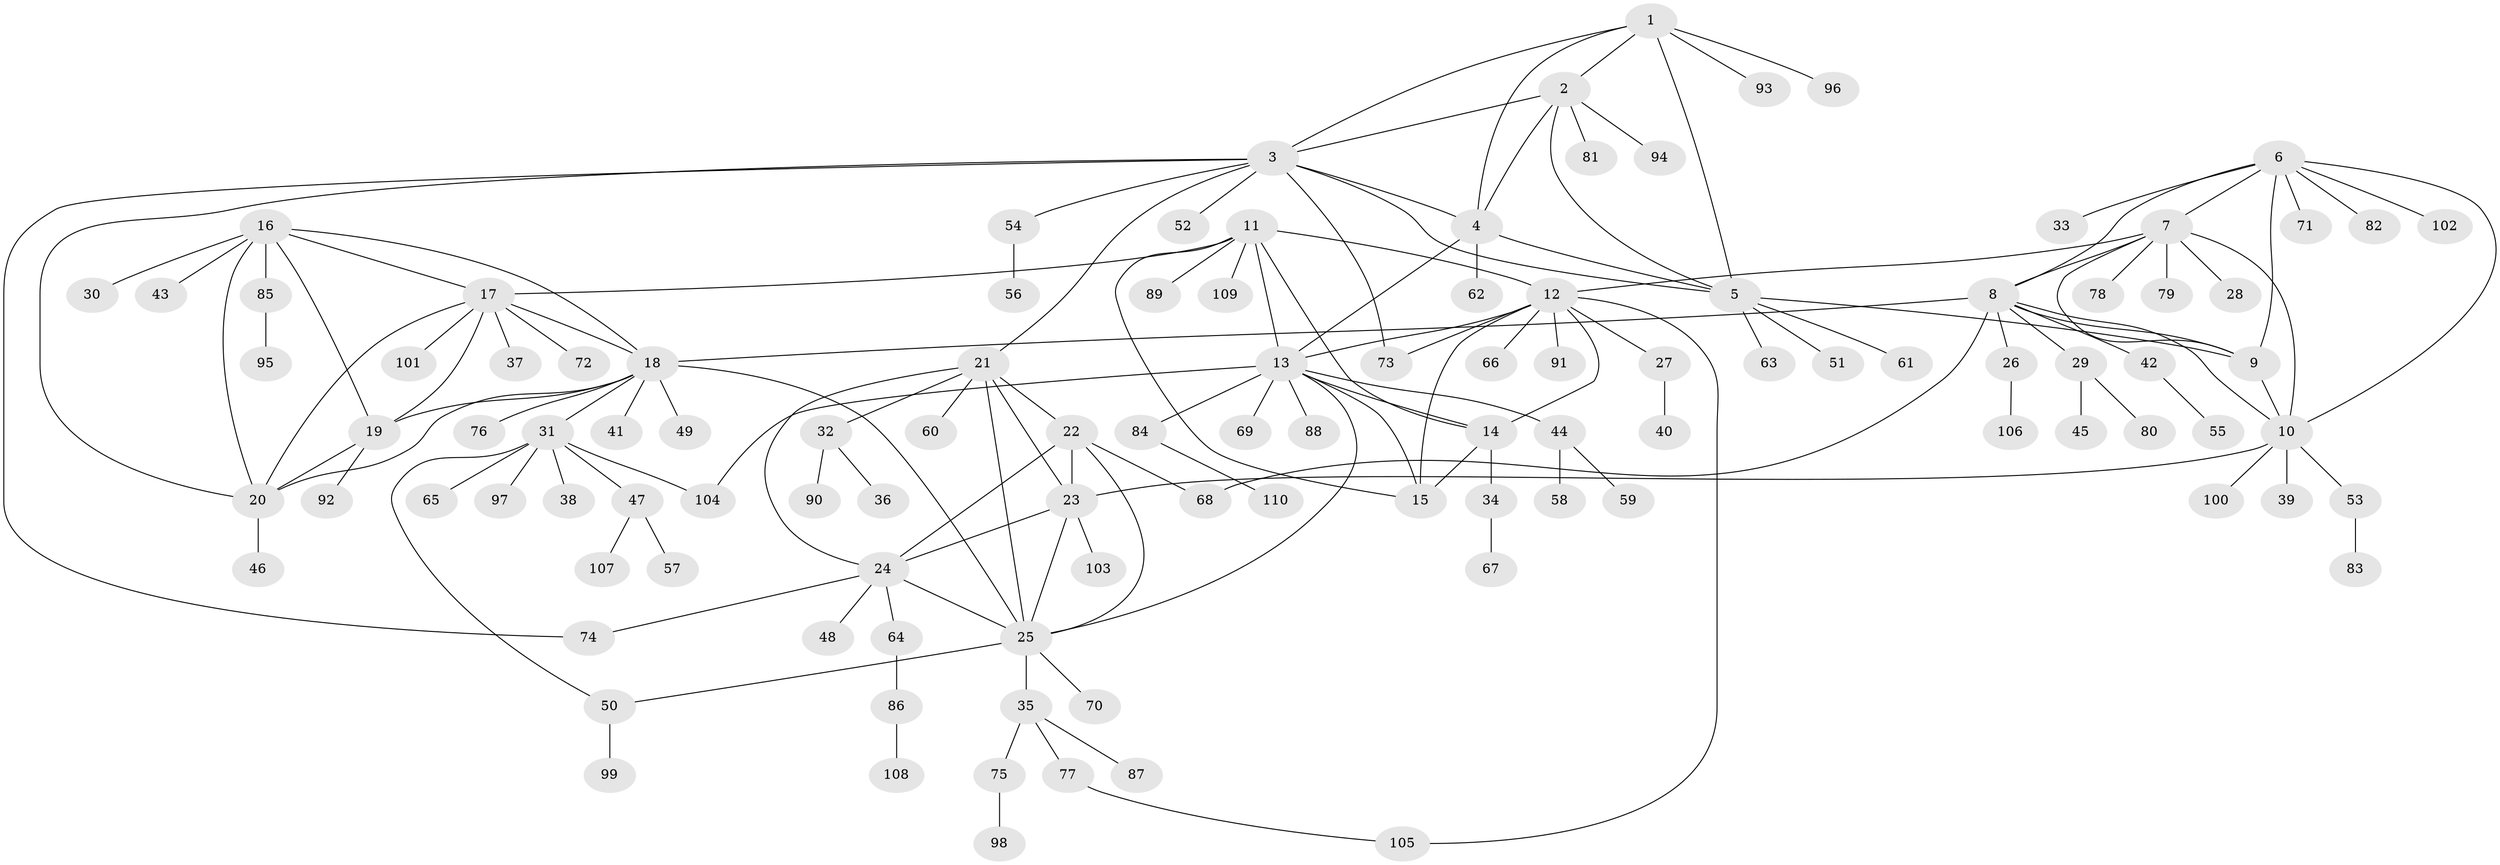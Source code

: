 // Generated by graph-tools (version 1.1) at 2025/50/03/09/25 03:50:39]
// undirected, 110 vertices, 151 edges
graph export_dot {
graph [start="1"]
  node [color=gray90,style=filled];
  1;
  2;
  3;
  4;
  5;
  6;
  7;
  8;
  9;
  10;
  11;
  12;
  13;
  14;
  15;
  16;
  17;
  18;
  19;
  20;
  21;
  22;
  23;
  24;
  25;
  26;
  27;
  28;
  29;
  30;
  31;
  32;
  33;
  34;
  35;
  36;
  37;
  38;
  39;
  40;
  41;
  42;
  43;
  44;
  45;
  46;
  47;
  48;
  49;
  50;
  51;
  52;
  53;
  54;
  55;
  56;
  57;
  58;
  59;
  60;
  61;
  62;
  63;
  64;
  65;
  66;
  67;
  68;
  69;
  70;
  71;
  72;
  73;
  74;
  75;
  76;
  77;
  78;
  79;
  80;
  81;
  82;
  83;
  84;
  85;
  86;
  87;
  88;
  89;
  90;
  91;
  92;
  93;
  94;
  95;
  96;
  97;
  98;
  99;
  100;
  101;
  102;
  103;
  104;
  105;
  106;
  107;
  108;
  109;
  110;
  1 -- 2;
  1 -- 3;
  1 -- 4;
  1 -- 5;
  1 -- 93;
  1 -- 96;
  2 -- 3;
  2 -- 4;
  2 -- 5;
  2 -- 81;
  2 -- 94;
  3 -- 4;
  3 -- 5;
  3 -- 20;
  3 -- 21;
  3 -- 52;
  3 -- 54;
  3 -- 73;
  3 -- 74;
  4 -- 5;
  4 -- 13;
  4 -- 62;
  5 -- 9;
  5 -- 51;
  5 -- 61;
  5 -- 63;
  6 -- 7;
  6 -- 8;
  6 -- 9;
  6 -- 10;
  6 -- 33;
  6 -- 71;
  6 -- 82;
  6 -- 102;
  7 -- 8;
  7 -- 9;
  7 -- 10;
  7 -- 12;
  7 -- 28;
  7 -- 78;
  7 -- 79;
  8 -- 9;
  8 -- 10;
  8 -- 18;
  8 -- 26;
  8 -- 29;
  8 -- 42;
  8 -- 68;
  9 -- 10;
  10 -- 23;
  10 -- 39;
  10 -- 53;
  10 -- 100;
  11 -- 12;
  11 -- 13;
  11 -- 14;
  11 -- 15;
  11 -- 17;
  11 -- 89;
  11 -- 109;
  12 -- 13;
  12 -- 14;
  12 -- 15;
  12 -- 27;
  12 -- 66;
  12 -- 73;
  12 -- 91;
  12 -- 105;
  13 -- 14;
  13 -- 15;
  13 -- 25;
  13 -- 44;
  13 -- 69;
  13 -- 84;
  13 -- 88;
  13 -- 104;
  14 -- 15;
  14 -- 34;
  16 -- 17;
  16 -- 18;
  16 -- 19;
  16 -- 20;
  16 -- 30;
  16 -- 43;
  16 -- 85;
  17 -- 18;
  17 -- 19;
  17 -- 20;
  17 -- 37;
  17 -- 72;
  17 -- 101;
  18 -- 19;
  18 -- 20;
  18 -- 25;
  18 -- 31;
  18 -- 41;
  18 -- 49;
  18 -- 76;
  19 -- 20;
  19 -- 92;
  20 -- 46;
  21 -- 22;
  21 -- 23;
  21 -- 24;
  21 -- 25;
  21 -- 32;
  21 -- 60;
  22 -- 23;
  22 -- 24;
  22 -- 25;
  22 -- 68;
  23 -- 24;
  23 -- 25;
  23 -- 103;
  24 -- 25;
  24 -- 48;
  24 -- 64;
  24 -- 74;
  25 -- 35;
  25 -- 50;
  25 -- 70;
  26 -- 106;
  27 -- 40;
  29 -- 45;
  29 -- 80;
  31 -- 38;
  31 -- 47;
  31 -- 50;
  31 -- 65;
  31 -- 97;
  31 -- 104;
  32 -- 36;
  32 -- 90;
  34 -- 67;
  35 -- 75;
  35 -- 77;
  35 -- 87;
  42 -- 55;
  44 -- 58;
  44 -- 59;
  47 -- 57;
  47 -- 107;
  50 -- 99;
  53 -- 83;
  54 -- 56;
  64 -- 86;
  75 -- 98;
  77 -- 105;
  84 -- 110;
  85 -- 95;
  86 -- 108;
}
